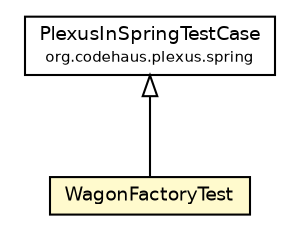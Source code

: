 #!/usr/local/bin/dot
#
# Class diagram 
# Generated by UmlGraph version 4.6 (http://www.spinellis.gr/sw/umlgraph)
#

digraph G {
	edge [fontname="Helvetica",fontsize=10,labelfontname="Helvetica",labelfontsize=10];
	node [fontname="Helvetica",fontsize=10,shape=plaintext];
	// org.apache.maven.archiva.proxy.WagonFactoryTest
	c41936 [label=<<table border="0" cellborder="1" cellspacing="0" cellpadding="2" port="p" bgcolor="lemonChiffon" href="./WagonFactoryTest.html">
		<tr><td><table border="0" cellspacing="0" cellpadding="1">
			<tr><td> WagonFactoryTest </td></tr>
		</table></td></tr>
		</table>>, fontname="Helvetica", fontcolor="black", fontsize=9.0];
	//org.apache.maven.archiva.proxy.WagonFactoryTest extends org.codehaus.plexus.spring.PlexusInSpringTestCase
	c41998:p -> c41936:p [dir=back,arrowtail=empty];
	// org.codehaus.plexus.spring.PlexusInSpringTestCase
	c41998 [label=<<table border="0" cellborder="1" cellspacing="0" cellpadding="2" port="p" href="http://java.sun.com/j2se/1.4.2/docs/api/org/codehaus/plexus/spring/PlexusInSpringTestCase.html">
		<tr><td><table border="0" cellspacing="0" cellpadding="1">
			<tr><td> PlexusInSpringTestCase </td></tr>
			<tr><td><font point-size="7.0"> org.codehaus.plexus.spring </font></td></tr>
		</table></td></tr>
		</table>>, fontname="Helvetica", fontcolor="black", fontsize=9.0];
}

